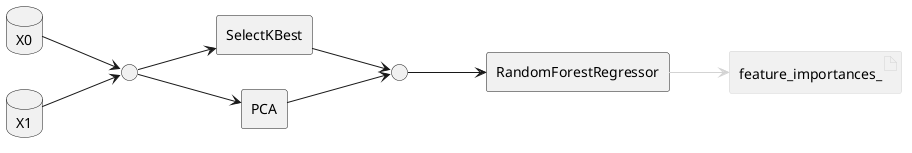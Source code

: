@startuml

skinparam monochrome true
skinparam shadowing false

left to right direction

skinparam artifact {
    BorderColor lightgrey
}

database X0
database X1
interface " " as c0
rectangle SelectKBest
rectangle PCA
interface " " as c1
rectangle RandomForestRegressor
artifact feature_importances_
X0 --> c0
X1 --> c0 
c0 --> SelectKBest
c0 --> PCA
SelectKBest --> c1
PCA --> c1
c1 --> RandomForestRegressor
RandomForestRegressor -[#lightgrey]-> feature_importances_

@enduml
